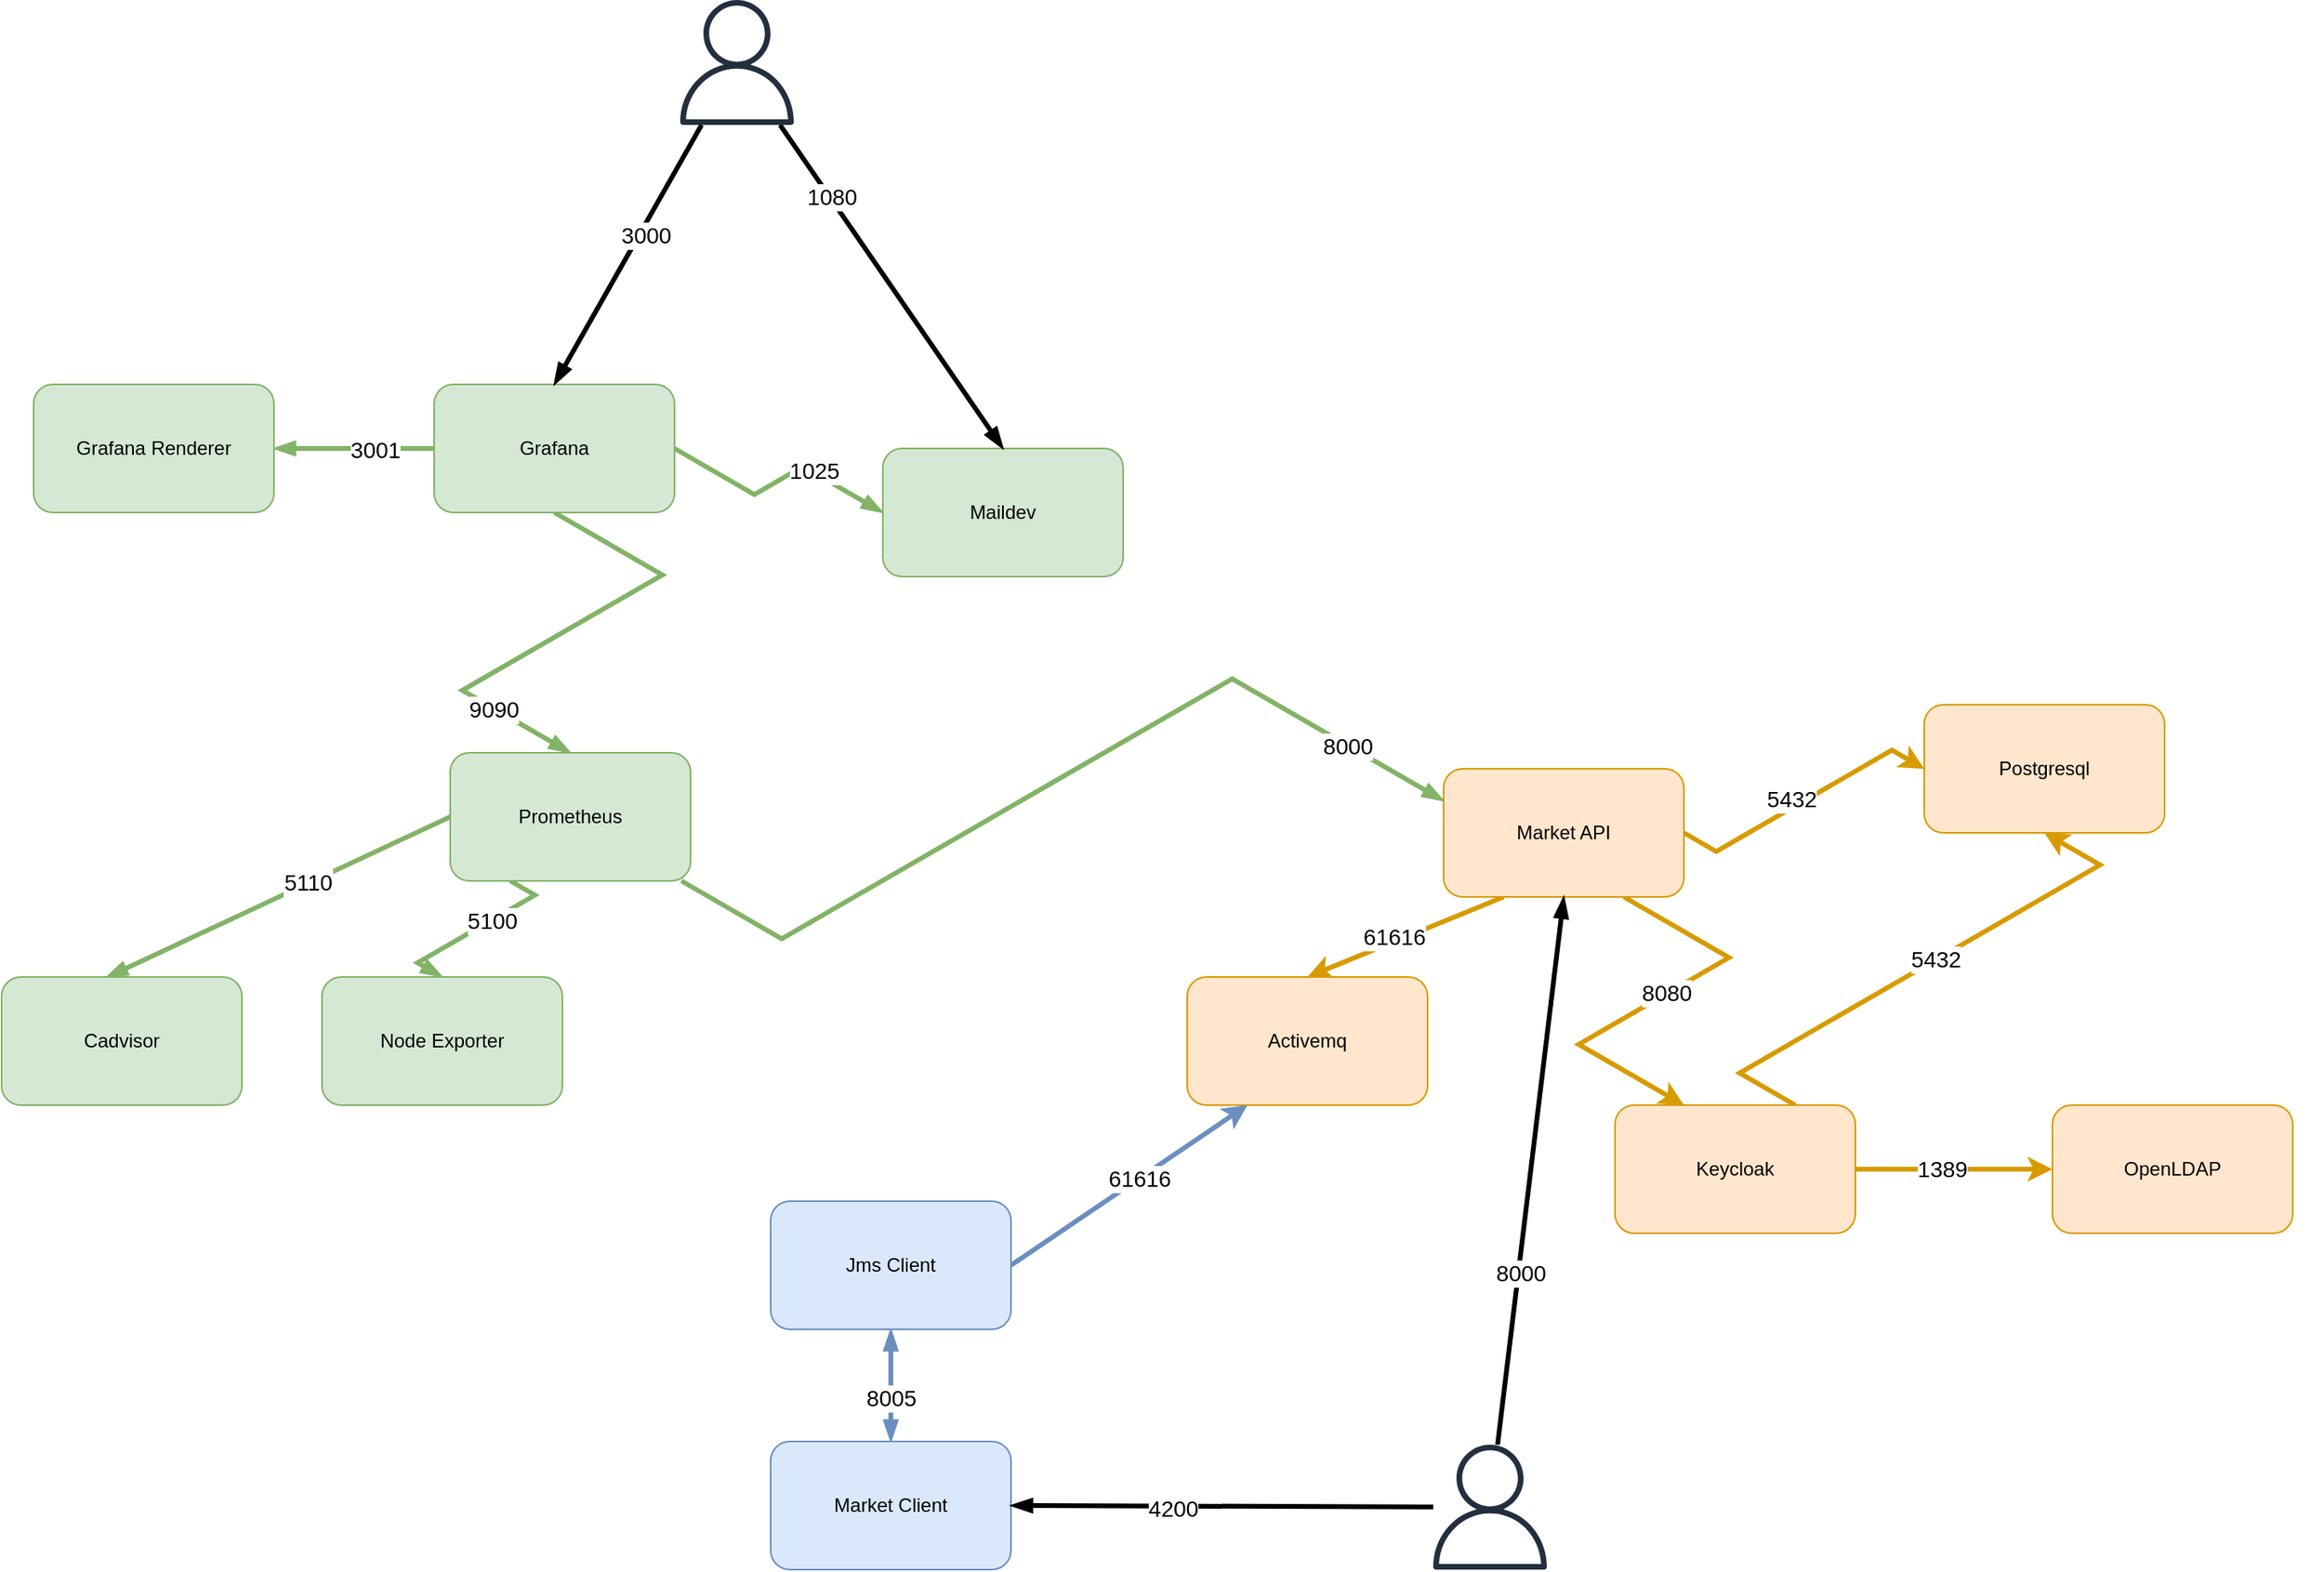 <mxfile>
    <diagram id="h37AsRMSvnecFJPZibd5" name="Page-1">
        <mxGraphModel dx="842" dy="1189" grid="0" gridSize="10" guides="1" tooltips="1" connect="1" arrows="1" fold="1" page="0" pageScale="1" pageWidth="827" pageHeight="1169" math="0" shadow="0">
            <root>
                <mxCell id="0"/>
                <mxCell id="1" parent="0"/>
                <mxCell id="oxu0THCBAFrc747pRbNd-1" value="Postgresql" style="rounded=1;whiteSpace=wrap;html=1;fillColor=#ffe6cc;strokeColor=#d79b00;" parent="1" vertex="1">
                    <mxGeometry x="1020" y="30" width="150" height="80" as="geometry"/>
                </mxCell>
                <mxCell id="oxu0THCBAFrc747pRbNd-3" style="edgeStyle=isometricEdgeStyle;rounded=0;orthogonalLoop=1;jettySize=auto;html=1;entryX=0.5;entryY=1;entryDx=0;entryDy=0;fillColor=#ffe6cc;strokeColor=#d79b00;elbow=vertical;exitX=0.75;exitY=0;exitDx=0;exitDy=0;strokeWidth=3;" parent="1" source="oxu0THCBAFrc747pRbNd-2" target="oxu0THCBAFrc747pRbNd-1" edge="1">
                    <mxGeometry relative="1" as="geometry"/>
                </mxCell>
                <mxCell id="oxu0THCBAFrc747pRbNd-5" style="rounded=0;orthogonalLoop=1;jettySize=auto;html=1;entryX=0;entryY=0.5;entryDx=0;entryDy=0;fillColor=#ffe6cc;strokeColor=#d79b00;elbow=vertical;exitX=1;exitY=0.5;exitDx=0;exitDy=0;strokeWidth=3;" parent="1" source="oxu0THCBAFrc747pRbNd-2" target="oxu0THCBAFrc747pRbNd-4" edge="1">
                    <mxGeometry relative="1" as="geometry"/>
                </mxCell>
                <mxCell id="oxu0THCBAFrc747pRbNd-49" value="1389" style="edgeLabel;html=1;align=center;verticalAlign=middle;resizable=0;points=[];spacingTop=0;spacing=2;fontSize=14;" parent="oxu0THCBAFrc747pRbNd-5" vertex="1" connectable="0">
                    <mxGeometry x="-0.127" relative="1" as="geometry">
                        <mxPoint as="offset"/>
                    </mxGeometry>
                </mxCell>
                <mxCell id="oxu0THCBAFrc747pRbNd-2" value="Keycloak" style="rounded=1;whiteSpace=wrap;html=1;fillColor=#ffe6cc;strokeColor=#d79b00;" parent="1" vertex="1">
                    <mxGeometry x="827" y="280" width="150" height="80" as="geometry"/>
                </mxCell>
                <mxCell id="oxu0THCBAFrc747pRbNd-4" value="OpenLDAP" style="rounded=1;whiteSpace=wrap;html=1;fillColor=#ffe6cc;strokeColor=#d79b00;" parent="1" vertex="1">
                    <mxGeometry x="1100" y="280" width="150" height="80" as="geometry"/>
                </mxCell>
                <mxCell id="oxu0THCBAFrc747pRbNd-7" style="edgeStyle=isometricEdgeStyle;rounded=0;orthogonalLoop=1;jettySize=auto;html=1;fillColor=#ffe6cc;strokeColor=#d79b00;elbow=vertical;exitX=0.75;exitY=1;exitDx=0;exitDy=0;strokeWidth=3;" parent="1" source="oxu0THCBAFrc747pRbNd-6" edge="1">
                    <mxGeometry relative="1" as="geometry">
                        <mxPoint x="870" y="280" as="targetPoint"/>
                    </mxGeometry>
                </mxCell>
                <mxCell id="oxu0THCBAFrc747pRbNd-52" value="8080" style="edgeLabel;html=1;align=center;verticalAlign=middle;resizable=0;points=[];fontSize=14;" parent="oxu0THCBAFrc747pRbNd-7" vertex="1" connectable="0">
                    <mxGeometry x="-0.07" y="-1" relative="1" as="geometry">
                        <mxPoint as="offset"/>
                    </mxGeometry>
                </mxCell>
                <mxCell id="oxu0THCBAFrc747pRbNd-8" style="edgeStyle=isometricEdgeStyle;rounded=0;orthogonalLoop=1;jettySize=auto;html=1;entryX=0;entryY=0.5;entryDx=0;entryDy=0;fillColor=#ffe6cc;strokeColor=#d79b00;jumpStyle=arc;elbow=vertical;exitX=1;exitY=0.5;exitDx=0;exitDy=0;strokeWidth=3;" parent="1" source="oxu0THCBAFrc747pRbNd-6" target="oxu0THCBAFrc747pRbNd-1" edge="1">
                    <mxGeometry relative="1" as="geometry"/>
                </mxCell>
                <mxCell id="oxu0THCBAFrc747pRbNd-10" style="rounded=0;jumpStyle=arc;orthogonalLoop=1;jettySize=auto;html=1;entryX=0.5;entryY=0;entryDx=0;entryDy=0;fillColor=#ffe6cc;strokeColor=#d79b00;elbow=vertical;exitX=0.25;exitY=1;exitDx=0;exitDy=0;strokeWidth=3;" parent="1" source="oxu0THCBAFrc747pRbNd-6" target="oxu0THCBAFrc747pRbNd-9" edge="1">
                    <mxGeometry relative="1" as="geometry"/>
                </mxCell>
                <mxCell id="oxu0THCBAFrc747pRbNd-53" value="61616" style="edgeLabel;html=1;align=center;verticalAlign=middle;resizable=0;points=[];fontSize=14;" parent="oxu0THCBAFrc747pRbNd-10" vertex="1" connectable="0">
                    <mxGeometry x="0.109" y="-3" relative="1" as="geometry">
                        <mxPoint as="offset"/>
                    </mxGeometry>
                </mxCell>
                <mxCell id="oxu0THCBAFrc747pRbNd-6" value="Market API" style="rounded=1;whiteSpace=wrap;html=1;fillColor=#ffe6cc;strokeColor=#d79b00;" parent="1" vertex="1">
                    <mxGeometry x="720" y="70" width="150" height="80" as="geometry"/>
                </mxCell>
                <mxCell id="oxu0THCBAFrc747pRbNd-9" value="Activemq" style="rounded=1;whiteSpace=wrap;html=1;fillColor=#ffe6cc;strokeColor=#d79b00;" parent="1" vertex="1">
                    <mxGeometry x="560" y="200" width="150" height="80" as="geometry"/>
                </mxCell>
                <mxCell id="oxu0THCBAFrc747pRbNd-12" style="rounded=0;jumpStyle=arc;orthogonalLoop=1;jettySize=auto;html=1;fillColor=#dae8fc;strokeColor=#6c8ebf;elbow=vertical;exitX=1;exitY=0.5;exitDx=0;exitDy=0;entryX=0.25;entryY=1;entryDx=0;entryDy=0;strokeWidth=3;" parent="1" source="oxu0THCBAFrc747pRbNd-11" target="oxu0THCBAFrc747pRbNd-9" edge="1">
                    <mxGeometry relative="1" as="geometry">
                        <mxPoint x="630" y="290" as="targetPoint"/>
                    </mxGeometry>
                </mxCell>
                <mxCell id="oxu0THCBAFrc747pRbNd-54" value="61616" style="edgeLabel;html=1;align=center;verticalAlign=middle;resizable=0;points=[];fontSize=14;" parent="oxu0THCBAFrc747pRbNd-12" vertex="1" connectable="0">
                    <mxGeometry x="0.08" relative="1" as="geometry">
                        <mxPoint as="offset"/>
                    </mxGeometry>
                </mxCell>
                <mxCell id="oxu0THCBAFrc747pRbNd-16" style="rounded=0;jumpStyle=arc;orthogonalLoop=1;jettySize=auto;html=1;entryX=0.5;entryY=0;entryDx=0;entryDy=0;fillColor=#dae8fc;strokeColor=#6c8ebf;endArrow=blockThin;endFill=1;startArrow=blockThin;startFill=1;elbow=vertical;exitX=0.5;exitY=1;exitDx=0;exitDy=0;strokeWidth=3;" parent="1" source="oxu0THCBAFrc747pRbNd-11" target="oxu0THCBAFrc747pRbNd-13" edge="1">
                    <mxGeometry relative="1" as="geometry">
                        <mxPoint x="390" y="430" as="sourcePoint"/>
                    </mxGeometry>
                </mxCell>
                <mxCell id="oxu0THCBAFrc747pRbNd-55" value="8005" style="edgeLabel;html=1;align=center;verticalAlign=middle;resizable=0;points=[];fontSize=14;" parent="oxu0THCBAFrc747pRbNd-16" vertex="1" connectable="0">
                    <mxGeometry x="0.224" y="1" relative="1" as="geometry">
                        <mxPoint x="-1" as="offset"/>
                    </mxGeometry>
                </mxCell>
                <mxCell id="oxu0THCBAFrc747pRbNd-11" value="Jms Client" style="rounded=1;whiteSpace=wrap;html=1;fillColor=#dae8fc;strokeColor=#6c8ebf;" parent="1" vertex="1">
                    <mxGeometry x="300" y="340" width="150" height="80" as="geometry"/>
                </mxCell>
                <mxCell id="oxu0THCBAFrc747pRbNd-13" value="Market Client" style="rounded=1;whiteSpace=wrap;html=1;fillColor=#dae8fc;strokeColor=#6c8ebf;" parent="1" vertex="1">
                    <mxGeometry x="300" y="490" width="150" height="80" as="geometry"/>
                </mxCell>
                <mxCell id="oxu0THCBAFrc747pRbNd-21" style="edgeStyle=isometricEdgeStyle;rounded=0;jumpStyle=arc;orthogonalLoop=1;jettySize=auto;html=1;startArrow=none;startFill=0;endArrow=blockThin;endFill=1;fillColor=#d5e8d4;strokeColor=#82b366;elbow=vertical;entryX=0.5;entryY=0;entryDx=0;entryDy=0;exitX=0.25;exitY=1;exitDx=0;exitDy=0;strokeWidth=3;" parent="1" source="oxu0THCBAFrc747pRbNd-17" target="oxu0THCBAFrc747pRbNd-19" edge="1">
                    <mxGeometry relative="1" as="geometry">
                        <mxPoint x="130" y="140" as="sourcePoint"/>
                    </mxGeometry>
                </mxCell>
                <mxCell id="oxu0THCBAFrc747pRbNd-60" value="5100" style="edgeLabel;html=1;align=center;verticalAlign=middle;resizable=0;points=[];fontSize=14;" parent="oxu0THCBAFrc747pRbNd-21" vertex="1" connectable="0">
                    <mxGeometry x="-0.195" relative="1" as="geometry">
                        <mxPoint as="offset"/>
                    </mxGeometry>
                </mxCell>
                <mxCell id="oxu0THCBAFrc747pRbNd-23" style="rounded=0;jumpStyle=arc;orthogonalLoop=1;jettySize=auto;html=1;startArrow=none;startFill=0;endArrow=blockThin;endFill=1;fillColor=#d5e8d4;strokeColor=#82b366;elbow=vertical;exitX=0;exitY=0.5;exitDx=0;exitDy=0;strokeWidth=3;entryX=0.436;entryY=0.004;entryDx=0;entryDy=0;entryPerimeter=0;" parent="1" source="oxu0THCBAFrc747pRbNd-17" target="oxu0THCBAFrc747pRbNd-22" edge="1">
                    <mxGeometry relative="1" as="geometry">
                        <mxPoint x="-98" y="191" as="targetPoint"/>
                    </mxGeometry>
                </mxCell>
                <mxCell id="oxu0THCBAFrc747pRbNd-59" value="5110" style="edgeLabel;html=1;align=center;verticalAlign=middle;resizable=0;points=[];fontSize=14;" parent="oxu0THCBAFrc747pRbNd-23" vertex="1" connectable="0">
                    <mxGeometry x="-0.171" y="-1" relative="1" as="geometry">
                        <mxPoint as="offset"/>
                    </mxGeometry>
                </mxCell>
                <mxCell id="oxu0THCBAFrc747pRbNd-30" style="edgeStyle=isometricEdgeStyle;rounded=0;jumpStyle=arc;orthogonalLoop=1;jettySize=auto;html=1;entryX=0;entryY=0.25;entryDx=0;entryDy=0;startArrow=none;startFill=0;endArrow=blockThin;endFill=1;fillColor=#d5e8d4;strokeColor=#82b366;elbow=vertical;strokeWidth=3;" parent="1" source="oxu0THCBAFrc747pRbNd-17" target="oxu0THCBAFrc747pRbNd-6" edge="1">
                    <mxGeometry relative="1" as="geometry"/>
                </mxCell>
                <mxCell id="oxu0THCBAFrc747pRbNd-56" value="8000" style="edgeLabel;html=1;align=center;verticalAlign=middle;resizable=0;points=[];fontSize=14;" parent="oxu0THCBAFrc747pRbNd-30" vertex="1" connectable="0">
                    <mxGeometry x="0.748" relative="1" as="geometry">
                        <mxPoint as="offset"/>
                    </mxGeometry>
                </mxCell>
                <mxCell id="oxu0THCBAFrc747pRbNd-17" value="Prometheus" style="rounded=1;whiteSpace=wrap;html=1;fillColor=#d5e8d4;strokeColor=#82b366;" parent="1" vertex="1">
                    <mxGeometry x="100" y="60" width="150" height="80" as="geometry"/>
                </mxCell>
                <mxCell id="oxu0THCBAFrc747pRbNd-19" value="Node Exporter" style="rounded=1;whiteSpace=wrap;html=1;fillColor=#d5e8d4;strokeColor=#82b366;" parent="1" vertex="1">
                    <mxGeometry x="20" y="200" width="150" height="80" as="geometry"/>
                </mxCell>
                <mxCell id="oxu0THCBAFrc747pRbNd-22" value="Cadvisor" style="rounded=1;whiteSpace=wrap;html=1;fillColor=#d5e8d4;strokeColor=#82b366;" parent="1" vertex="1">
                    <mxGeometry x="-180" y="200" width="150" height="80" as="geometry"/>
                </mxCell>
                <mxCell id="oxu0THCBAFrc747pRbNd-25" style="edgeStyle=isometricEdgeStyle;rounded=0;jumpStyle=arc;orthogonalLoop=1;jettySize=auto;html=1;entryX=0.5;entryY=0;entryDx=0;entryDy=0;startArrow=none;startFill=0;endArrow=blockThin;endFill=1;fillColor=#d5e8d4;strokeColor=#82b366;elbow=vertical;exitX=0.5;exitY=1;exitDx=0;exitDy=0;strokeWidth=3;" parent="1" source="oxu0THCBAFrc747pRbNd-24" target="oxu0THCBAFrc747pRbNd-17" edge="1">
                    <mxGeometry relative="1" as="geometry"/>
                </mxCell>
                <mxCell id="oxu0THCBAFrc747pRbNd-58" value="9090" style="edgeLabel;html=1;align=center;verticalAlign=middle;resizable=0;points=[];fontSize=14;" parent="oxu0THCBAFrc747pRbNd-25" vertex="1" connectable="0">
                    <mxGeometry x="0.629" relative="1" as="geometry">
                        <mxPoint as="offset"/>
                    </mxGeometry>
                </mxCell>
                <mxCell id="oxu0THCBAFrc747pRbNd-27" style="rounded=0;jumpStyle=arc;orthogonalLoop=1;jettySize=auto;html=1;entryX=1;entryY=0.5;entryDx=0;entryDy=0;startArrow=none;startFill=0;endArrow=blockThin;endFill=1;fillColor=#d5e8d4;strokeColor=#82b366;elbow=vertical;strokeWidth=3;" parent="1" source="oxu0THCBAFrc747pRbNd-24" target="oxu0THCBAFrc747pRbNd-26" edge="1">
                    <mxGeometry relative="1" as="geometry"/>
                </mxCell>
                <mxCell id="oxu0THCBAFrc747pRbNd-61" value="3001" style="edgeLabel;html=1;align=center;verticalAlign=middle;resizable=0;points=[];fontSize=14;" parent="oxu0THCBAFrc747pRbNd-27" vertex="1" connectable="0">
                    <mxGeometry x="-0.25" y="1" relative="1" as="geometry">
                        <mxPoint as="offset"/>
                    </mxGeometry>
                </mxCell>
                <mxCell id="oxu0THCBAFrc747pRbNd-29" style="edgeStyle=isometricEdgeStyle;rounded=0;jumpStyle=arc;orthogonalLoop=1;jettySize=auto;html=1;entryX=0;entryY=0.5;entryDx=0;entryDy=0;startArrow=none;startFill=0;endArrow=blockThin;endFill=1;fillColor=#d5e8d4;strokeColor=#82b366;elbow=vertical;exitX=1;exitY=0.5;exitDx=0;exitDy=0;strokeWidth=3;" parent="1" source="oxu0THCBAFrc747pRbNd-24" target="oxu0THCBAFrc747pRbNd-28" edge="1">
                    <mxGeometry relative="1" as="geometry"/>
                </mxCell>
                <mxCell id="oxu0THCBAFrc747pRbNd-62" value="1025" style="edgeLabel;html=1;align=center;verticalAlign=middle;resizable=0;points=[];fontSize=14;" parent="oxu0THCBAFrc747pRbNd-29" vertex="1" connectable="0">
                    <mxGeometry x="0.327" y="1" relative="1" as="geometry">
                        <mxPoint as="offset"/>
                    </mxGeometry>
                </mxCell>
                <mxCell id="oxu0THCBAFrc747pRbNd-24" value="Grafana" style="rounded=1;whiteSpace=wrap;html=1;fillColor=#d5e8d4;strokeColor=#82b366;" parent="1" vertex="1">
                    <mxGeometry x="90" y="-170" width="150" height="80" as="geometry"/>
                </mxCell>
                <mxCell id="oxu0THCBAFrc747pRbNd-26" value="Grafana Renderer" style="rounded=1;whiteSpace=wrap;html=1;fillColor=#d5e8d4;strokeColor=#82b366;" parent="1" vertex="1">
                    <mxGeometry x="-160" y="-170" width="150" height="80" as="geometry"/>
                </mxCell>
                <mxCell id="oxu0THCBAFrc747pRbNd-28" value="Maildev" style="rounded=1;whiteSpace=wrap;html=1;fillColor=#d5e8d4;strokeColor=#82b366;" parent="1" vertex="1">
                    <mxGeometry x="370" y="-130" width="150" height="80" as="geometry"/>
                </mxCell>
                <mxCell id="oxu0THCBAFrc747pRbNd-35" value="" style="shape=image;verticalLabelPosition=bottom;labelBackgroundColor=#ffffff;verticalAlign=top;aspect=fixed;imageAspect=0;image=https://spring-petclinic.github.io/images/logo-spring.png;" parent="1" vertex="1">
                    <mxGeometry x="410" y="330" width="40" height="40" as="geometry"/>
                </mxCell>
                <mxCell id="oxu0THCBAFrc747pRbNd-36" value="" style="shape=image;verticalLabelPosition=bottom;labelBackgroundColor=#ffffff;verticalAlign=top;aspect=fixed;imageAspect=0;image=https://spring-petclinic.github.io/images/logo-spring.png;" parent="1" vertex="1">
                    <mxGeometry x="830" y="60" width="40" height="40" as="geometry"/>
                </mxCell>
                <mxCell id="oxu0THCBAFrc747pRbNd-37" value="" style="shape=image;verticalLabelPosition=bottom;labelBackgroundColor=#ffffff;verticalAlign=top;aspect=fixed;imageAspect=0;image=https://cloudcrane.io/images/header/iam-keycloak.png;" parent="1" vertex="1">
                    <mxGeometry x="814.62" y="260" width="174.77" height="81" as="geometry"/>
                </mxCell>
                <mxCell id="oxu0THCBAFrc747pRbNd-38" value="" style="shape=image;verticalLabelPosition=bottom;labelBackgroundColor=#ffffff;verticalAlign=top;aspect=fixed;imageAspect=0;image=https://assets.zabbix.com/img/brands/openldap.png;" parent="1" vertex="1">
                    <mxGeometry x="1140" y="260" width="128.33" height="50" as="geometry"/>
                </mxCell>
                <mxCell id="oxu0THCBAFrc747pRbNd-39" value="" style="shape=image;verticalLabelPosition=bottom;labelBackgroundColor=#ffffff;verticalAlign=top;aspect=fixed;imageAspect=0;image=https://upload.wikimedia.org/wikipedia/commons/thumb/2/29/Postgresql_elephant.svg/1200px-Postgresql_elephant.svg.png;" parent="1" vertex="1">
                    <mxGeometry x="1131.23" y="20" width="38.77" height="40" as="geometry"/>
                </mxCell>
                <mxCell id="oxu0THCBAFrc747pRbNd-40" value="" style="shape=image;verticalLabelPosition=bottom;labelBackgroundColor=#ffffff;verticalAlign=top;aspect=fixed;imageAspect=0;image=https://upload.wikimedia.org/wikipedia/commons/thumb/c/cf/Angular_full_color_logo.svg/2048px-Angular_full_color_logo.svg.png;" parent="1" vertex="1">
                    <mxGeometry x="405" y="470" width="50" height="50" as="geometry"/>
                </mxCell>
                <mxCell id="oxu0THCBAFrc747pRbNd-41" value="" style="shape=image;verticalLabelPosition=bottom;labelBackgroundColor=#ffffff;verticalAlign=top;aspect=fixed;imageAspect=0;image=https://activemq.apache.org/assets/img/activemq_logo_black.svg;" parent="1" vertex="1">
                    <mxGeometry x="561.43" y="190" width="148.57" height="64" as="geometry"/>
                </mxCell>
                <mxCell id="oxu0THCBAFrc747pRbNd-42" value="" style="shape=image;verticalLabelPosition=bottom;labelBackgroundColor=#ffffff;verticalAlign=top;aspect=fixed;imageAspect=0;image=https://framalibre.org/sites/default/files/leslogos/grafana-logo-15BA0AFA8A-seeklogo.com_.png;" parent="1" vertex="1">
                    <mxGeometry x="200" y="-180" width="40" height="43.48" as="geometry"/>
                </mxCell>
                <mxCell id="oxu0THCBAFrc747pRbNd-43" value="" style="shape=image;verticalLabelPosition=bottom;labelBackgroundColor=#ffffff;verticalAlign=top;aspect=fixed;imageAspect=0;image=https://framalibre.org/sites/default/files/leslogos/grafana-logo-15BA0AFA8A-seeklogo.com_.png;" parent="1" vertex="1">
                    <mxGeometry x="-50" y="-180" width="40" height="43.48" as="geometry"/>
                </mxCell>
                <mxCell id="oxu0THCBAFrc747pRbNd-44" value="" style="shape=image;verticalLabelPosition=bottom;labelBackgroundColor=#ffffff;verticalAlign=top;aspect=fixed;imageAspect=0;image=https://cdn.icon-icons.com/icons2/1154/PNG/512/1486564396-mail_81524.png;" parent="1" vertex="1">
                    <mxGeometry x="474.52" y="-136.52" width="45.48" height="45.48" as="geometry"/>
                </mxCell>
                <mxCell id="oxu0THCBAFrc747pRbNd-45" value="" style="shape=image;verticalLabelPosition=bottom;labelBackgroundColor=#ffffff;verticalAlign=top;aspect=fixed;imageAspect=0;image=https://upload.wikimedia.org/wikipedia/commons/thumb/3/38/Prometheus_software_logo.svg/800px-Prometheus_software_logo.svg.png;" parent="1" vertex="1">
                    <mxGeometry x="210" y="50.48" width="50" height="49.52" as="geometry"/>
                </mxCell>
                <mxCell id="oxu0THCBAFrc747pRbNd-46" value="" style="shape=image;verticalLabelPosition=bottom;labelBackgroundColor=#ffffff;verticalAlign=top;aspect=fixed;imageAspect=0;image=https://upload.wikimedia.org/wikipedia/commons/thumb/3/38/Prometheus_software_logo.svg/800px-Prometheus_software_logo.svg.png;" parent="1" vertex="1">
                    <mxGeometry x="130" y="190" width="50" height="49.52" as="geometry"/>
                </mxCell>
                <mxCell id="oxu0THCBAFrc747pRbNd-47" value="" style="shape=image;verticalLabelPosition=bottom;labelBackgroundColor=#ffffff;verticalAlign=top;aspect=fixed;imageAspect=0;image=https://i.imgur.com/dgpIE5E.jpg;" parent="1" vertex="1">
                    <mxGeometry x="-80" y="190" width="51.16" height="56" as="geometry"/>
                </mxCell>
                <mxCell id="oxu0THCBAFrc747pRbNd-50" value="5432" style="edgeLabel;html=1;align=center;verticalAlign=middle;resizable=0;points=[];spacingTop=0;spacing=2;fontSize=14;" parent="1" vertex="1" connectable="0">
                    <mxGeometry x="1030" y="190" as="geometry">
                        <mxPoint x="-3" y="-1" as="offset"/>
                    </mxGeometry>
                </mxCell>
                <mxCell id="oxu0THCBAFrc747pRbNd-51" value="5432" style="edgeLabel;html=1;align=center;verticalAlign=middle;resizable=0;points=[];spacingTop=0;spacing=2;fontSize=14;" parent="1" vertex="1" connectable="0">
                    <mxGeometry x="940" y="90" as="geometry">
                        <mxPoint x="-3" y="-1" as="offset"/>
                    </mxGeometry>
                </mxCell>
                <mxCell id="oxu0THCBAFrc747pRbNd-64" style="edgeStyle=none;rounded=0;jumpStyle=arc;orthogonalLoop=1;jettySize=auto;html=1;entryX=0.5;entryY=0;entryDx=0;entryDy=0;fontSize=14;startArrow=none;startFill=0;endArrow=blockThin;endFill=1;strokeWidth=3;" parent="1" source="oxu0THCBAFrc747pRbNd-63" target="oxu0THCBAFrc747pRbNd-24" edge="1">
                    <mxGeometry relative="1" as="geometry"/>
                </mxCell>
                <mxCell id="oxu0THCBAFrc747pRbNd-65" value="3000" style="edgeLabel;html=1;align=center;verticalAlign=middle;resizable=0;points=[];fontSize=14;" parent="oxu0THCBAFrc747pRbNd-64" vertex="1" connectable="0">
                    <mxGeometry x="-0.173" y="3" relative="1" as="geometry">
                        <mxPoint as="offset"/>
                    </mxGeometry>
                </mxCell>
                <mxCell id="oxu0THCBAFrc747pRbNd-68" style="edgeStyle=none;rounded=0;jumpStyle=arc;orthogonalLoop=1;jettySize=auto;html=1;entryX=0.5;entryY=0;entryDx=0;entryDy=0;fontSize=14;startArrow=none;startFill=0;endArrow=blockThin;endFill=1;strokeWidth=3;" parent="1" source="oxu0THCBAFrc747pRbNd-63" target="oxu0THCBAFrc747pRbNd-28" edge="1">
                    <mxGeometry relative="1" as="geometry"/>
                </mxCell>
                <mxCell id="oxu0THCBAFrc747pRbNd-69" value="1080" style="edgeLabel;html=1;align=center;verticalAlign=middle;resizable=0;points=[];fontSize=14;" parent="oxu0THCBAFrc747pRbNd-68" vertex="1" connectable="0">
                    <mxGeometry x="-0.547" y="1" relative="1" as="geometry">
                        <mxPoint as="offset"/>
                    </mxGeometry>
                </mxCell>
                <mxCell id="oxu0THCBAFrc747pRbNd-63" value="" style="outlineConnect=0;fontColor=#232F3E;gradientColor=none;fillColor=#232F3E;strokeColor=none;dashed=0;verticalLabelPosition=bottom;verticalAlign=top;align=center;html=1;fontSize=12;fontStyle=0;aspect=fixed;pointerEvents=1;shape=mxgraph.aws4.user;" parent="1" vertex="1">
                    <mxGeometry x="240" y="-410" width="78" height="78" as="geometry"/>
                </mxCell>
                <mxCell id="oxu0THCBAFrc747pRbNd-71" style="edgeStyle=none;rounded=0;jumpStyle=arc;orthogonalLoop=1;jettySize=auto;html=1;entryX=1;entryY=0.5;entryDx=0;entryDy=0;fontSize=14;startArrow=none;startFill=0;endArrow=blockThin;endFill=1;strokeWidth=3;" parent="1" source="oxu0THCBAFrc747pRbNd-70" target="oxu0THCBAFrc747pRbNd-13" edge="1">
                    <mxGeometry relative="1" as="geometry"/>
                </mxCell>
                <mxCell id="oxu0THCBAFrc747pRbNd-72" value="4200" style="edgeLabel;html=1;align=center;verticalAlign=middle;resizable=0;points=[];fontSize=14;" parent="oxu0THCBAFrc747pRbNd-71" vertex="1" connectable="0">
                    <mxGeometry x="0.235" y="1" relative="1" as="geometry">
                        <mxPoint as="offset"/>
                    </mxGeometry>
                </mxCell>
                <mxCell id="oxu0THCBAFrc747pRbNd-73" style="edgeStyle=none;rounded=0;jumpStyle=arc;orthogonalLoop=1;jettySize=auto;html=1;entryX=0.5;entryY=1;entryDx=0;entryDy=0;fontSize=14;startArrow=none;startFill=0;endArrow=blockThin;endFill=1;strokeWidth=3;" parent="1" source="oxu0THCBAFrc747pRbNd-70" target="oxu0THCBAFrc747pRbNd-6" edge="1">
                    <mxGeometry relative="1" as="geometry"/>
                </mxCell>
                <mxCell id="oxu0THCBAFrc747pRbNd-74" value="8000" style="edgeLabel;html=1;align=center;verticalAlign=middle;resizable=0;points=[];fontSize=14;" parent="oxu0THCBAFrc747pRbNd-73" vertex="1" connectable="0">
                    <mxGeometry x="-0.372" y="-1" relative="1" as="geometry">
                        <mxPoint as="offset"/>
                    </mxGeometry>
                </mxCell>
                <mxCell id="oxu0THCBAFrc747pRbNd-70" value="" style="outlineConnect=0;fontColor=#232F3E;gradientColor=none;fillColor=#232F3E;strokeColor=none;dashed=0;verticalLabelPosition=bottom;verticalAlign=top;align=center;html=1;fontSize=12;fontStyle=0;aspect=fixed;pointerEvents=1;shape=mxgraph.aws4.user;" parent="1" vertex="1">
                    <mxGeometry x="710" y="492" width="78" height="78" as="geometry"/>
                </mxCell>
            </root>
        </mxGraphModel>
    </diagram>
</mxfile>
